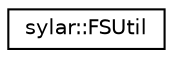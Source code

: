 digraph "类继承关系图"
{
 // LATEX_PDF_SIZE
  edge [fontname="Helvetica",fontsize="10",labelfontname="Helvetica",labelfontsize="10"];
  node [fontname="Helvetica",fontsize="10",shape=record];
  rankdir="LR";
  Node0 [label="sylar::FSUtil",height=0.2,width=0.4,color="black", fillcolor="white", style="filled",URL="$classsylar_1_1FSUtil.html",tooltip=" "];
}
